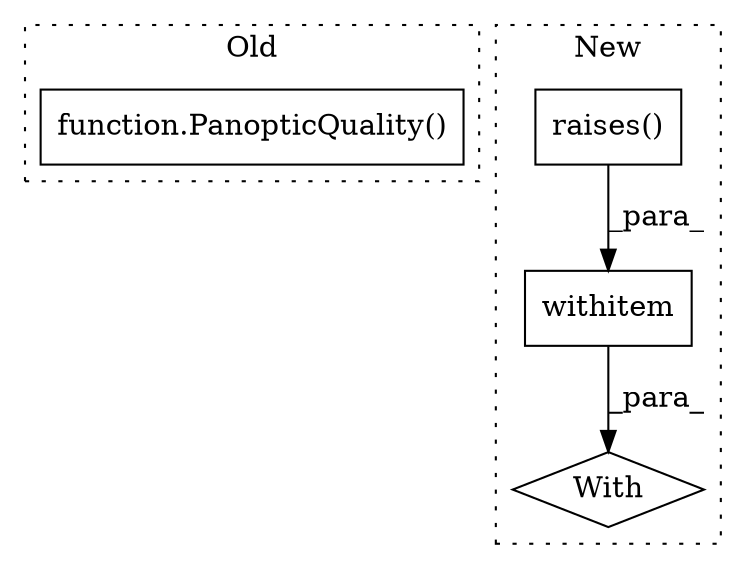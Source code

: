 digraph G {
subgraph cluster0 {
1 [label="function.PanopticQuality()" a="75" s="3694" l="39" shape="box"];
label = "Old";
style="dotted";
}
subgraph cluster1 {
2 [label="raises()" a="75" s="6245,6269" l="14,37" shape="box"];
3 [label="withitem" a="49" s="6245" l="6" shape="box"];
4 [label="With" a="39" s="6240,6251" l="5,65" shape="diamond"];
label = "New";
style="dotted";
}
2 -> 3 [label="_para_"];
3 -> 4 [label="_para_"];
}